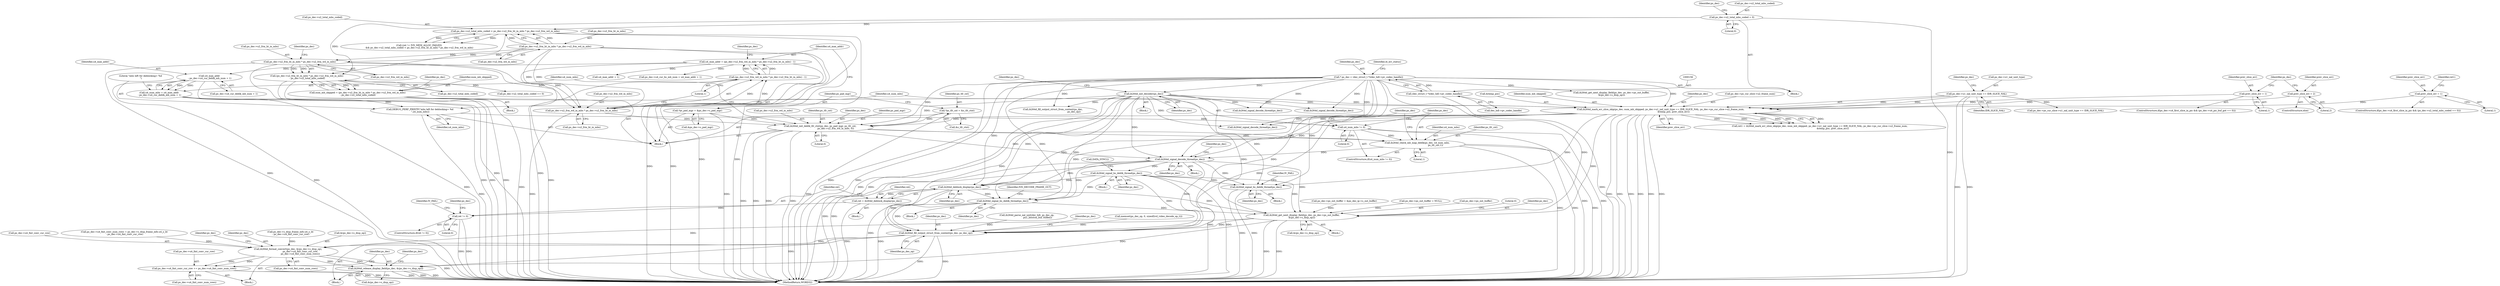 digraph "0_Android_7109ce3f8f90a28ca9f0ee6e14f6ac5e414c62cf@API" {
"1001721" [label="(Call,ih264d_signal_bs_deblk_thread(ps_dec))"];
"1001712" [label="(Call,ih264d_signal_decode_thread(ps_dec))"];
"1000896" [label="(Call,ih264d_init_decoder(ps_dec))"];
"1000153" [label="(Call,* ps_dec = (dec_struct_t *)(dec_hdl->pv_codec_handle))"];
"1000155" [label="(Call,(dec_struct_t *)(dec_hdl->pv_codec_handle))"];
"1001678" [label="(Call,ih264d_init_deblk_tfr_ctxt(ps_dec, ps_pad_mgr, ps_tfr_cxt,\n                                           ps_dec->u2_frm_wd_in_mbs, 0))"];
"1001541" [label="(Call,ih264d_mark_err_slice_skip(ps_dec, num_mb_skipped, ps_dec->u1_nal_unit_type == IDR_SLICE_NAL, ps_dec->ps_cur_slice->u2_frame_num,\n                                    &temp_poc, prev_slice_err))"];
"1001496" [label="(Call,num_mb_skipped = (ps_dec->u2_frm_ht_in_mbs * ps_dec->u2_frm_wd_in_mbs)\n - ps_dec->u2_total_mbs_coded)"];
"1001498" [label="(Call,(ps_dec->u2_frm_ht_in_mbs * ps_dec->u2_frm_wd_in_mbs)\n - ps_dec->u2_total_mbs_coded)"];
"1001499" [label="(Call,ps_dec->u2_frm_ht_in_mbs * ps_dec->u2_frm_wd_in_mbs)"];
"1001484" [label="(Call,ps_dec->u2_frm_ht_in_mbs * ps_dec->u2_frm_wd_in_mbs)"];
"1001480" [label="(Call,ps_dec->u2_total_mbs_coded < ps_dec->u2_frm_ht_in_mbs * ps_dec->u2_frm_wd_in_mbs)"];
"1000908" [label="(Call,ps_dec->u2_total_mbs_coded = 0)"];
"1001544" [label="(Call,ps_dec->u1_nal_unit_type == IDR_SLICE_NAL)"];
"1001519" [label="(Call,prev_slice_err = 1)"];
"1001536" [label="(Call,prev_slice_err = 1)"];
"1001523" [label="(Call,prev_slice_err = 2)"];
"1001654" [label="(Call,*ps_pad_mgr = &ps_dec->s_pad_mgr)"];
"1001649" [label="(Call,*ps_tfr_cxt = &s_tfr_ctxt)"];
"1001663" [label="(Call,ps_dec->u2_frm_wd_in_mbs * ps_dec->u2_frm_ht_in_mbs)"];
"1001702" [label="(Call,ih264d_check_mb_map_deblk(ps_dec, u4_num_mbs,\n                                                   ps_tfr_cxt,1))"];
"1001699" [label="(Call,u4_num_mbs != 0)"];
"1001695" [label="(Call,DEBUG_PERF_PRINTF(\"mbs left for deblocking= %d \n\",u4_num_mbs))"];
"1001686" [label="(Call,u4_num_mbs = u4_max_addr\n - ps_dec->u4_cur_deblk_mb_num + 1)"];
"1001688" [label="(Call,u4_max_addr\n - ps_dec->u4_cur_deblk_mb_num + 1)"];
"1001660" [label="(Call,u4_max_addr = (ps_dec->u2_frm_wd_in_mbs * ps_dec->u2_frm_ht_in_mbs) - 1)"];
"1001662" [label="(Call,(ps_dec->u2_frm_wd_in_mbs * ps_dec->u2_frm_ht_in_mbs) - 1)"];
"1001820" [label="(Call,ih264d_signal_bs_deblk_thread(ps_dec))"];
"1001876" [label="(Call,ih264d_deblock_display(ps_dec))"];
"1001874" [label="(Call,ret = ih264d_deblock_display(ps_dec))"];
"1001879" [label="(Call,ret != 0)"];
"1001998" [label="(Call,ih264d_signal_bs_deblk_thread(ps_dec))"];
"1002012" [label="(Call,ih264d_get_next_display_field(ps_dec, ps_dec->ps_out_buffer,\n &(ps_dec->s_disp_op)))"];
"1002040" [label="(Call,ih264d_fill_output_struct_from_context(ps_dec, ps_dec_op))"];
"1002071" [label="(Call,ih264d_format_convert(ps_dec, &(ps_dec->s_disp_op),\n                                  ps_dec->u4_fmt_conv_cur_row,\n                                  ps_dec->u4_fmt_conv_num_rows))"];
"1002083" [label="(Call,ps_dec->u4_fmt_conv_cur_row += ps_dec->u4_fmt_conv_num_rows)"];
"1002090" [label="(Call,ih264d_release_display_field(ps_dec, &(ps_dec->s_disp_op)))"];
"1001253" [label="(Call,ih264d_fill_output_struct_from_context(ps_dec,\n                                                           ps_dec_op))"];
"1001536" [label="(Call,prev_slice_err = 1)"];
"1001656" [label="(Call,&ps_dec->s_pad_mgr)"];
"1002041" [label="(Identifier,ps_dec)"];
"1001556" [label="(Identifier,prev_slice_err)"];
"1002073" [label="(Call,&(ps_dec->s_disp_op))"];
"1001874" [label="(Call,ret = ih264d_deblock_display(ps_dec))"];
"1001717" [label="(Identifier,ps_dec)"];
"1001551" [label="(Identifier,ps_dec)"];
"1000895" [label="(Block,)"];
"1001875" [label="(Identifier,ret)"];
"1001888" [label="(Identifier,ps_dec)"];
"1002012" [label="(Call,ih264d_get_next_display_field(ps_dec, ps_dec->ps_out_buffer,\n &(ps_dec->s_disp_op)))"];
"1001700" [label="(Identifier,u4_num_mbs)"];
"1001538" [label="(Literal,1)"];
"1001531" [label="(Call,ps_dec->u2_total_mbs_coded == 0)"];
"1001506" [label="(Call,ps_dec->u2_total_mbs_coded)"];
"1001500" [label="(Call,ps_dec->u2_frm_ht_in_mbs)"];
"1002077" [label="(Call,ps_dec->u4_fmt_conv_cur_row)"];
"1002091" [label="(Identifier,ps_dec)"];
"1002017" [label="(Call,&(ps_dec->s_disp_op))"];
"1001512" [label="(Identifier,ps_dec)"];
"1002100" [label="(Identifier,ps_dec)"];
"1001667" [label="(Call,ps_dec->u2_frm_ht_in_mbs)"];
"1001820" [label="(Call,ih264d_signal_bs_deblk_thread(ps_dec))"];
"1001476" [label="(Call,(ret != IVD_MEM_ALLOC_FAILED)\n && ps_dec->u2_total_mbs_coded < ps_dec->u2_frm_ht_in_mbs * ps_dec->u2_frm_wd_in_mbs)"];
"1002090" [label="(Call,ih264d_release_display_field(ps_dec, &(ps_dec->s_disp_op)))"];
"1002057" [label="(Block,)"];
"1001675" [label="(Call,u4_max_addr + 1)"];
"1001704" [label="(Identifier,u4_num_mbs)"];
"1002011" [label="(Block,)"];
"1001720" [label="(Block,)"];
"1001876" [label="(Call,ih264d_deblock_display(ps_dec))"];
"1002000" [label="(Block,)"];
"1001484" [label="(Call,ps_dec->u2_frm_ht_in_mbs * ps_dec->u2_frm_wd_in_mbs)"];
"1001291" [label="(Call,ih264d_parse_nal_unit(dec_hdl, ps_dec_op,\n                              pu1_bitstrm_buf, buflen))"];
"1001496" [label="(Call,num_mb_skipped = (ps_dec->u2_frm_ht_in_mbs * ps_dec->u2_frm_wd_in_mbs)\n - ps_dec->u2_total_mbs_coded)"];
"1001189" [label="(Call,ih264d_signal_decode_thread(ps_dec))"];
"1001644" [label="(Block,)"];
"1000324" [label="(Call,ps_dec->ps_out_buffer = &ps_dec_ip->s_out_buffer)"];
"1002072" [label="(Identifier,ps_dec)"];
"1001662" [label="(Call,(ps_dec->u2_frm_wd_in_mbs * ps_dec->u2_frm_ht_in_mbs) - 1)"];
"1000311" [label="(Call,ps_dec->ps_out_buffer = NULL)"];
"1001650" [label="(Identifier,ps_tfr_cxt)"];
"1001673" [label="(Identifier,ps_dec)"];
"1001695" [label="(Call,DEBUG_PERF_PRINTF(\"mbs left for deblocking= %d \n\",u4_num_mbs))"];
"1001699" [label="(Call,u4_num_mbs != 0)"];
"1002071" [label="(Call,ih264d_format_convert(ps_dec, &(ps_dec->s_disp_op),\n                                  ps_dec->u4_fmt_conv_cur_row,\n                                  ps_dec->u4_fmt_conv_num_rows))"];
"1001539" [label="(Call,ret1 = ih264d_mark_err_slice_skip(ps_dec, num_mb_skipped, ps_dec->u1_nal_unit_type == IDR_SLICE_NAL, ps_dec->ps_cur_slice->u2_frame_num,\n                                    &temp_poc, prev_slice_err))"];
"1001660" [label="(Call,u4_max_addr = (ps_dec->u2_frm_wd_in_mbs * ps_dec->u2_frm_ht_in_mbs) - 1)"];
"1001687" [label="(Identifier,u4_num_mbs)"];
"1002014" [label="(Call,ps_dec->ps_out_buffer)"];
"1001712" [label="(Call,ih264d_signal_decode_thread(ps_dec))"];
"1001879" [label="(Call,ret != 0)"];
"1001671" [label="(Call,ps_dec->u4_cur_bs_mb_num = u4_max_addr + 1)"];
"1000151" [label="(Block,)"];
"1001997" [label="(Block,)"];
"1001520" [label="(Identifier,prev_slice_err)"];
"1001680" [label="(Identifier,ps_pad_mgr)"];
"1001498" [label="(Call,(ps_dec->u2_frm_ht_in_mbs * ps_dec->u2_frm_wd_in_mbs)\n - ps_dec->u2_total_mbs_coded)"];
"1001497" [label="(Identifier,num_mb_skipped)"];
"1001705" [label="(Identifier,ps_tfr_cxt)"];
"1001713" [label="(Identifier,ps_dec)"];
"1000713" [label="(Call,ih264d_get_next_display_field(ps_dec, ps_dec->ps_out_buffer,\n &(ps_dec->s_disp_op)))"];
"1001649" [label="(Call,*ps_tfr_cxt = &s_tfr_ctxt)"];
"1000155" [label="(Call,(dec_struct_t *)(dec_hdl->pv_codec_handle))"];
"1000897" [label="(Identifier,ps_dec)"];
"1001661" [label="(Identifier,u4_max_addr)"];
"1001706" [label="(Literal,1)"];
"1001480" [label="(Call,ps_dec->u2_total_mbs_coded < ps_dec->u2_frm_ht_in_mbs * ps_dec->u2_frm_wd_in_mbs)"];
"1001701" [label="(Literal,0)"];
"1001821" [label="(Identifier,ps_dec)"];
"1001682" [label="(Call,ps_dec->u2_frm_wd_in_mbs)"];
"1001526" [label="(ControlStructure,if(ps_dec->u4_first_slice_in_pic && (ps_dec->u2_total_mbs_coded == 0)))"];
"1001545" [label="(Call,ps_dec->u1_nal_unit_type)"];
"1001999" [label="(Identifier,ps_dec)"];
"1001881" [label="(Literal,0)"];
"1001519" [label="(Call,prev_slice_err = 1)"];
"1000908" [label="(Call,ps_dec->u2_total_mbs_coded = 0)"];
"1001481" [label="(Call,ps_dec->u2_total_mbs_coded)"];
"1001403" [label="(Call,ih264d_signal_decode_thread(ps_dec))"];
"1001697" [label="(Identifier,u4_num_mbs)"];
"1001904" [label="(Call,ps_dec->ps_cur_slice->u1_nal_unit_type == IDR_SLICE_NAL)"];
"1001589" [label="(Call,ih264d_signal_decode_thread(ps_dec))"];
"1001678" [label="(Call,ih264d_init_deblk_tfr_ctxt(ps_dec, ps_pad_mgr, ps_tfr_cxt,\n                                           ps_dec->u2_frm_wd_in_mbs, 0))"];
"1002046" [label="(Identifier,ps_dec)"];
"1001880" [label="(Identifier,ret)"];
"1001688" [label="(Call,u4_max_addr\n - ps_dec->u4_cur_deblk_mb_num + 1)"];
"1001696" [label="(Literal,\"mbs left for deblocking= %d \n\")"];
"1002087" [label="(Call,ps_dec->u4_fmt_conv_num_rows)"];
"1000912" [label="(Literal,0)"];
"1001540" [label="(Identifier,ret1)"];
"1001877" [label="(Identifier,ps_dec)"];
"1001616" [label="(Block,)"];
"1001499" [label="(Call,ps_dec->u2_frm_ht_in_mbs * ps_dec->u2_frm_wd_in_mbs)"];
"1002040" [label="(Call,ih264d_fill_output_struct_from_context(ps_dec, ps_dec_op))"];
"1001690" [label="(Call,ps_dec->u4_cur_deblk_mb_num + 1)"];
"1002042" [label="(Identifier,ps_dec_op)"];
"1001819" [label="(Block,)"];
"1002080" [label="(Call,ps_dec->u4_fmt_conv_num_rows)"];
"1002092" [label="(Call,&(ps_dec->s_disp_op))"];
"1001521" [label="(Literal,1)"];
"1002160" [label="(MethodReturn,WORD32)"];
"1001878" [label="(ControlStructure,if(ret != 0))"];
"1001884" [label="(Identifier,IV_FAIL)"];
"1001703" [label="(Identifier,ps_dec)"];
"1001685" [label="(Literal,0)"];
"1000896" [label="(Call,ih264d_init_decoder(ps_dec))"];
"1001488" [label="(Call,ps_dec->u2_frm_wd_in_mbs)"];
"1001542" [label="(Identifier,ps_dec)"];
"1001998" [label="(Call,ih264d_signal_bs_deblk_thread(ps_dec))"];
"1001681" [label="(Identifier,ps_tfr_cxt)"];
"1001721" [label="(Call,ih264d_signal_bs_deblk_thread(ps_dec))"];
"1001663" [label="(Call,ps_dec->u2_frm_wd_in_mbs * ps_dec->u2_frm_ht_in_mbs)"];
"1001664" [label="(Call,ps_dec->u2_frm_wd_in_mbs)"];
"1001524" [label="(Identifier,prev_slice_err)"];
"1001709" [label="(Identifier,ps_dec)"];
"1001507" [label="(Identifier,ps_dec)"];
"1000154" [label="(Identifier,ps_dec)"];
"1001548" [label="(Identifier,IDR_SLICE_NAL)"];
"1001537" [label="(Identifier,prev_slice_err)"];
"1001491" [label="(Block,)"];
"1001529" [label="(Identifier,ps_dec)"];
"1001823" [label="(Identifier,IV_FAIL)"];
"1001655" [label="(Identifier,ps_pad_mgr)"];
"1001549" [label="(Call,ps_dec->ps_cur_slice->u2_frame_num)"];
"1000153" [label="(Call,* ps_dec = (dec_struct_t *)(dec_hdl->pv_codec_handle))"];
"1002062" [label="(Call,ps_dec->s_disp_frame_info.u4_y_ht\n - ps_dec->u4_fmt_conv_cur_row)"];
"1001523" [label="(Call,prev_slice_err = 2)"];
"1001544" [label="(Call,ps_dec->u1_nal_unit_type == IDR_SLICE_NAL)"];
"1001723" [label="(Call,DATA_SYNC())"];
"1002084" [label="(Call,ps_dec->u4_fmt_conv_cur_row)"];
"1002023" [label="(Literal,0)"];
"1001702" [label="(Call,ih264d_check_mb_map_deblk(ps_dec, u4_num_mbs,\n                                                   ps_tfr_cxt,1))"];
"1001525" [label="(Literal,2)"];
"1001722" [label="(Identifier,ps_dec)"];
"1001554" [label="(Call,&temp_poc)"];
"1001485" [label="(Call,ps_dec->u2_frm_ht_in_mbs)"];
"1001698" [label="(ControlStructure,if(u4_num_mbs != 0))"];
"1001543" [label="(Identifier,num_mb_skipped)"];
"1002058" [label="(Call,ps_dec->u4_fmt_conv_num_rows = ps_dec->s_disp_frame_info.u4_y_ht\n - ps_dec->u4_fmt_conv_cur_row)"];
"1001541" [label="(Call,ih264d_mark_err_slice_skip(ps_dec, num_mb_skipped, ps_dec->u1_nal_unit_type == IDR_SLICE_NAL, ps_dec->ps_cur_slice->u2_frame_num,\n                                    &temp_poc, prev_slice_err))"];
"1002085" [label="(Identifier,ps_dec)"];
"1001522" [label="(ControlStructure,else)"];
"1000915" [label="(Identifier,ps_dec)"];
"1002004" [label="(Identifier,IVD_DECODE_FRAME_OUT)"];
"1001686" [label="(Call,u4_num_mbs = u4_max_addr\n - ps_dec->u4_cur_deblk_mb_num + 1)"];
"1001873" [label="(Block,)"];
"1001670" [label="(Literal,1)"];
"1001654" [label="(Call,*ps_pad_mgr = &ps_dec->s_pad_mgr)"];
"1001503" [label="(Call,ps_dec->u2_frm_wd_in_mbs)"];
"1002013" [label="(Identifier,ps_dec)"];
"1000227" [label="(Call,memset(ps_dec_op, 0, sizeof(ivd_video_decode_op_t)))"];
"1000162" [label="(Identifier,i4_err_status)"];
"1001509" [label="(ControlStructure,if(ps_dec->u4_first_slice_in_pic && (ps_dec->u4_pic_buf_got == 0)))"];
"1000900" [label="(Identifier,ps_dec)"];
"1001689" [label="(Identifier,u4_max_addr)"];
"1002083" [label="(Call,ps_dec->u4_fmt_conv_cur_row += ps_dec->u4_fmt_conv_num_rows)"];
"1001651" [label="(Call,&s_tfr_ctxt)"];
"1000157" [label="(Call,dec_hdl->pv_codec_handle)"];
"1000909" [label="(Call,ps_dec->u2_total_mbs_coded)"];
"1001679" [label="(Identifier,ps_dec)"];
"1001721" -> "1001720"  [label="AST: "];
"1001721" -> "1001722"  [label="CFG: "];
"1001722" -> "1001721"  [label="AST: "];
"1001723" -> "1001721"  [label="CFG: "];
"1001721" -> "1002160"  [label="DDG: "];
"1001721" -> "1002160"  [label="DDG: "];
"1001712" -> "1001721"  [label="DDG: "];
"1001721" -> "1001820"  [label="DDG: "];
"1001721" -> "1001876"  [label="DDG: "];
"1001721" -> "1001998"  [label="DDG: "];
"1001721" -> "1002012"  [label="DDG: "];
"1001721" -> "1002040"  [label="DDG: "];
"1001712" -> "1001616"  [label="AST: "];
"1001712" -> "1001713"  [label="CFG: "];
"1001713" -> "1001712"  [label="AST: "];
"1001717" -> "1001712"  [label="CFG: "];
"1001712" -> "1002160"  [label="DDG: "];
"1001712" -> "1002160"  [label="DDG: "];
"1000896" -> "1001712"  [label="DDG: "];
"1001678" -> "1001712"  [label="DDG: "];
"1001541" -> "1001712"  [label="DDG: "];
"1000153" -> "1001712"  [label="DDG: "];
"1001702" -> "1001712"  [label="DDG: "];
"1001712" -> "1001820"  [label="DDG: "];
"1001712" -> "1001876"  [label="DDG: "];
"1001712" -> "1001998"  [label="DDG: "];
"1001712" -> "1002012"  [label="DDG: "];
"1001712" -> "1002040"  [label="DDG: "];
"1000896" -> "1000895"  [label="AST: "];
"1000896" -> "1000897"  [label="CFG: "];
"1000897" -> "1000896"  [label="AST: "];
"1000900" -> "1000896"  [label="CFG: "];
"1000896" -> "1002160"  [label="DDG: "];
"1000896" -> "1002160"  [label="DDG: "];
"1000153" -> "1000896"  [label="DDG: "];
"1000896" -> "1001189"  [label="DDG: "];
"1000896" -> "1001253"  [label="DDG: "];
"1000896" -> "1001403"  [label="DDG: "];
"1000896" -> "1001541"  [label="DDG: "];
"1000896" -> "1001589"  [label="DDG: "];
"1000896" -> "1001678"  [label="DDG: "];
"1000896" -> "1001820"  [label="DDG: "];
"1000896" -> "1001876"  [label="DDG: "];
"1000896" -> "1001998"  [label="DDG: "];
"1000896" -> "1002012"  [label="DDG: "];
"1000896" -> "1002040"  [label="DDG: "];
"1000153" -> "1000151"  [label="AST: "];
"1000153" -> "1000155"  [label="CFG: "];
"1000154" -> "1000153"  [label="AST: "];
"1000155" -> "1000153"  [label="AST: "];
"1000162" -> "1000153"  [label="CFG: "];
"1000153" -> "1002160"  [label="DDG: "];
"1000153" -> "1002160"  [label="DDG: "];
"1000155" -> "1000153"  [label="DDG: "];
"1000153" -> "1000713"  [label="DDG: "];
"1000153" -> "1001189"  [label="DDG: "];
"1000153" -> "1001253"  [label="DDG: "];
"1000153" -> "1001403"  [label="DDG: "];
"1000153" -> "1001541"  [label="DDG: "];
"1000153" -> "1001589"  [label="DDG: "];
"1000153" -> "1001678"  [label="DDG: "];
"1000153" -> "1001820"  [label="DDG: "];
"1000153" -> "1001876"  [label="DDG: "];
"1000153" -> "1001998"  [label="DDG: "];
"1000153" -> "1002012"  [label="DDG: "];
"1000153" -> "1002040"  [label="DDG: "];
"1000155" -> "1000157"  [label="CFG: "];
"1000156" -> "1000155"  [label="AST: "];
"1000157" -> "1000155"  [label="AST: "];
"1000155" -> "1002160"  [label="DDG: "];
"1001678" -> "1001644"  [label="AST: "];
"1001678" -> "1001685"  [label="CFG: "];
"1001679" -> "1001678"  [label="AST: "];
"1001680" -> "1001678"  [label="AST: "];
"1001681" -> "1001678"  [label="AST: "];
"1001682" -> "1001678"  [label="AST: "];
"1001685" -> "1001678"  [label="AST: "];
"1001687" -> "1001678"  [label="CFG: "];
"1001678" -> "1002160"  [label="DDG: "];
"1001678" -> "1002160"  [label="DDG: "];
"1001678" -> "1002160"  [label="DDG: "];
"1001678" -> "1002160"  [label="DDG: "];
"1001541" -> "1001678"  [label="DDG: "];
"1001654" -> "1001678"  [label="DDG: "];
"1001649" -> "1001678"  [label="DDG: "];
"1001663" -> "1001678"  [label="DDG: "];
"1001678" -> "1001702"  [label="DDG: "];
"1001678" -> "1001702"  [label="DDG: "];
"1001541" -> "1001539"  [label="AST: "];
"1001541" -> "1001556"  [label="CFG: "];
"1001542" -> "1001541"  [label="AST: "];
"1001543" -> "1001541"  [label="AST: "];
"1001544" -> "1001541"  [label="AST: "];
"1001549" -> "1001541"  [label="AST: "];
"1001554" -> "1001541"  [label="AST: "];
"1001556" -> "1001541"  [label="AST: "];
"1001539" -> "1001541"  [label="CFG: "];
"1001541" -> "1002160"  [label="DDG: "];
"1001541" -> "1002160"  [label="DDG: "];
"1001541" -> "1002160"  [label="DDG: "];
"1001541" -> "1002160"  [label="DDG: "];
"1001541" -> "1002160"  [label="DDG: "];
"1001541" -> "1002160"  [label="DDG: "];
"1001541" -> "1001539"  [label="DDG: "];
"1001541" -> "1001539"  [label="DDG: "];
"1001541" -> "1001539"  [label="DDG: "];
"1001541" -> "1001539"  [label="DDG: "];
"1001541" -> "1001539"  [label="DDG: "];
"1001541" -> "1001539"  [label="DDG: "];
"1001496" -> "1001541"  [label="DDG: "];
"1001544" -> "1001541"  [label="DDG: "];
"1001544" -> "1001541"  [label="DDG: "];
"1001519" -> "1001541"  [label="DDG: "];
"1001536" -> "1001541"  [label="DDG: "];
"1001523" -> "1001541"  [label="DDG: "];
"1001541" -> "1001589"  [label="DDG: "];
"1001541" -> "1001820"  [label="DDG: "];
"1001541" -> "1001876"  [label="DDG: "];
"1001541" -> "1001998"  [label="DDG: "];
"1001541" -> "1002012"  [label="DDG: "];
"1001541" -> "1002040"  [label="DDG: "];
"1001496" -> "1001491"  [label="AST: "];
"1001496" -> "1001498"  [label="CFG: "];
"1001497" -> "1001496"  [label="AST: "];
"1001498" -> "1001496"  [label="AST: "];
"1001512" -> "1001496"  [label="CFG: "];
"1001496" -> "1002160"  [label="DDG: "];
"1001498" -> "1001496"  [label="DDG: "];
"1001498" -> "1001496"  [label="DDG: "];
"1001498" -> "1001506"  [label="CFG: "];
"1001499" -> "1001498"  [label="AST: "];
"1001506" -> "1001498"  [label="AST: "];
"1001498" -> "1002160"  [label="DDG: "];
"1001498" -> "1002160"  [label="DDG: "];
"1001499" -> "1001498"  [label="DDG: "];
"1001499" -> "1001498"  [label="DDG: "];
"1001480" -> "1001498"  [label="DDG: "];
"1000908" -> "1001498"  [label="DDG: "];
"1001498" -> "1001531"  [label="DDG: "];
"1001499" -> "1001503"  [label="CFG: "];
"1001500" -> "1001499"  [label="AST: "];
"1001503" -> "1001499"  [label="AST: "];
"1001507" -> "1001499"  [label="CFG: "];
"1001499" -> "1002160"  [label="DDG: "];
"1001499" -> "1002160"  [label="DDG: "];
"1001484" -> "1001499"  [label="DDG: "];
"1001484" -> "1001499"  [label="DDG: "];
"1001499" -> "1001663"  [label="DDG: "];
"1001499" -> "1001663"  [label="DDG: "];
"1001484" -> "1001480"  [label="AST: "];
"1001484" -> "1001488"  [label="CFG: "];
"1001485" -> "1001484"  [label="AST: "];
"1001488" -> "1001484"  [label="AST: "];
"1001480" -> "1001484"  [label="CFG: "];
"1001484" -> "1002160"  [label="DDG: "];
"1001484" -> "1002160"  [label="DDG: "];
"1001484" -> "1001480"  [label="DDG: "];
"1001484" -> "1001480"  [label="DDG: "];
"1001484" -> "1001663"  [label="DDG: "];
"1001484" -> "1001663"  [label="DDG: "];
"1001480" -> "1001476"  [label="AST: "];
"1001481" -> "1001480"  [label="AST: "];
"1001476" -> "1001480"  [label="CFG: "];
"1001480" -> "1002160"  [label="DDG: "];
"1001480" -> "1002160"  [label="DDG: "];
"1001480" -> "1001476"  [label="DDG: "];
"1001480" -> "1001476"  [label="DDG: "];
"1000908" -> "1001480"  [label="DDG: "];
"1000908" -> "1000151"  [label="AST: "];
"1000908" -> "1000912"  [label="CFG: "];
"1000909" -> "1000908"  [label="AST: "];
"1000912" -> "1000908"  [label="AST: "];
"1000915" -> "1000908"  [label="CFG: "];
"1000908" -> "1002160"  [label="DDG: "];
"1001544" -> "1001548"  [label="CFG: "];
"1001545" -> "1001544"  [label="AST: "];
"1001548" -> "1001544"  [label="AST: "];
"1001551" -> "1001544"  [label="CFG: "];
"1001544" -> "1002160"  [label="DDG: "];
"1001544" -> "1002160"  [label="DDG: "];
"1001544" -> "1001904"  [label="DDG: "];
"1001519" -> "1001509"  [label="AST: "];
"1001519" -> "1001521"  [label="CFG: "];
"1001520" -> "1001519"  [label="AST: "];
"1001521" -> "1001519"  [label="AST: "];
"1001529" -> "1001519"  [label="CFG: "];
"1001536" -> "1001526"  [label="AST: "];
"1001536" -> "1001538"  [label="CFG: "];
"1001537" -> "1001536"  [label="AST: "];
"1001538" -> "1001536"  [label="AST: "];
"1001540" -> "1001536"  [label="CFG: "];
"1001523" -> "1001522"  [label="AST: "];
"1001523" -> "1001525"  [label="CFG: "];
"1001524" -> "1001523"  [label="AST: "];
"1001525" -> "1001523"  [label="AST: "];
"1001529" -> "1001523"  [label="CFG: "];
"1001654" -> "1001644"  [label="AST: "];
"1001654" -> "1001656"  [label="CFG: "];
"1001655" -> "1001654"  [label="AST: "];
"1001656" -> "1001654"  [label="AST: "];
"1001661" -> "1001654"  [label="CFG: "];
"1001654" -> "1002160"  [label="DDG: "];
"1001649" -> "1001644"  [label="AST: "];
"1001649" -> "1001651"  [label="CFG: "];
"1001650" -> "1001649"  [label="AST: "];
"1001651" -> "1001649"  [label="AST: "];
"1001655" -> "1001649"  [label="CFG: "];
"1001649" -> "1002160"  [label="DDG: "];
"1001663" -> "1001662"  [label="AST: "];
"1001663" -> "1001667"  [label="CFG: "];
"1001664" -> "1001663"  [label="AST: "];
"1001667" -> "1001663"  [label="AST: "];
"1001670" -> "1001663"  [label="CFG: "];
"1001663" -> "1002160"  [label="DDG: "];
"1001663" -> "1001662"  [label="DDG: "];
"1001663" -> "1001662"  [label="DDG: "];
"1001702" -> "1001698"  [label="AST: "];
"1001702" -> "1001706"  [label="CFG: "];
"1001703" -> "1001702"  [label="AST: "];
"1001704" -> "1001702"  [label="AST: "];
"1001705" -> "1001702"  [label="AST: "];
"1001706" -> "1001702"  [label="AST: "];
"1001709" -> "1001702"  [label="CFG: "];
"1001702" -> "1002160"  [label="DDG: "];
"1001702" -> "1002160"  [label="DDG: "];
"1001702" -> "1002160"  [label="DDG: "];
"1001699" -> "1001702"  [label="DDG: "];
"1001699" -> "1001698"  [label="AST: "];
"1001699" -> "1001701"  [label="CFG: "];
"1001700" -> "1001699"  [label="AST: "];
"1001701" -> "1001699"  [label="AST: "];
"1001703" -> "1001699"  [label="CFG: "];
"1001709" -> "1001699"  [label="CFG: "];
"1001699" -> "1002160"  [label="DDG: "];
"1001699" -> "1002160"  [label="DDG: "];
"1001695" -> "1001699"  [label="DDG: "];
"1001695" -> "1001644"  [label="AST: "];
"1001695" -> "1001697"  [label="CFG: "];
"1001696" -> "1001695"  [label="AST: "];
"1001697" -> "1001695"  [label="AST: "];
"1001700" -> "1001695"  [label="CFG: "];
"1001695" -> "1002160"  [label="DDG: "];
"1001686" -> "1001695"  [label="DDG: "];
"1001686" -> "1001644"  [label="AST: "];
"1001686" -> "1001688"  [label="CFG: "];
"1001687" -> "1001686"  [label="AST: "];
"1001688" -> "1001686"  [label="AST: "];
"1001696" -> "1001686"  [label="CFG: "];
"1001686" -> "1002160"  [label="DDG: "];
"1001688" -> "1001686"  [label="DDG: "];
"1001688" -> "1001686"  [label="DDG: "];
"1001688" -> "1001690"  [label="CFG: "];
"1001689" -> "1001688"  [label="AST: "];
"1001690" -> "1001688"  [label="AST: "];
"1001688" -> "1002160"  [label="DDG: "];
"1001688" -> "1002160"  [label="DDG: "];
"1001660" -> "1001688"  [label="DDG: "];
"1001660" -> "1001644"  [label="AST: "];
"1001660" -> "1001662"  [label="CFG: "];
"1001661" -> "1001660"  [label="AST: "];
"1001662" -> "1001660"  [label="AST: "];
"1001673" -> "1001660"  [label="CFG: "];
"1001660" -> "1002160"  [label="DDG: "];
"1001662" -> "1001660"  [label="DDG: "];
"1001662" -> "1001660"  [label="DDG: "];
"1001660" -> "1001671"  [label="DDG: "];
"1001660" -> "1001675"  [label="DDG: "];
"1001662" -> "1001670"  [label="CFG: "];
"1001670" -> "1001662"  [label="AST: "];
"1001662" -> "1002160"  [label="DDG: "];
"1001820" -> "1001819"  [label="AST: "];
"1001820" -> "1001821"  [label="CFG: "];
"1001821" -> "1001820"  [label="AST: "];
"1001823" -> "1001820"  [label="CFG: "];
"1001820" -> "1002160"  [label="DDG: "];
"1001820" -> "1002160"  [label="DDG: "];
"1001876" -> "1001874"  [label="AST: "];
"1001876" -> "1001877"  [label="CFG: "];
"1001877" -> "1001876"  [label="AST: "];
"1001874" -> "1001876"  [label="CFG: "];
"1001876" -> "1002160"  [label="DDG: "];
"1001876" -> "1001874"  [label="DDG: "];
"1001876" -> "1001998"  [label="DDG: "];
"1001876" -> "1002012"  [label="DDG: "];
"1001876" -> "1002040"  [label="DDG: "];
"1001874" -> "1001873"  [label="AST: "];
"1001875" -> "1001874"  [label="AST: "];
"1001880" -> "1001874"  [label="CFG: "];
"1001874" -> "1002160"  [label="DDG: "];
"1001874" -> "1001879"  [label="DDG: "];
"1001879" -> "1001878"  [label="AST: "];
"1001879" -> "1001881"  [label="CFG: "];
"1001880" -> "1001879"  [label="AST: "];
"1001881" -> "1001879"  [label="AST: "];
"1001884" -> "1001879"  [label="CFG: "];
"1001888" -> "1001879"  [label="CFG: "];
"1001879" -> "1002160"  [label="DDG: "];
"1001879" -> "1002160"  [label="DDG: "];
"1001998" -> "1001997"  [label="AST: "];
"1001998" -> "1001999"  [label="CFG: "];
"1001999" -> "1001998"  [label="AST: "];
"1002004" -> "1001998"  [label="CFG: "];
"1001998" -> "1002160"  [label="DDG: "];
"1001998" -> "1002012"  [label="DDG: "];
"1001998" -> "1002040"  [label="DDG: "];
"1002012" -> "1002011"  [label="AST: "];
"1002012" -> "1002017"  [label="CFG: "];
"1002013" -> "1002012"  [label="AST: "];
"1002014" -> "1002012"  [label="AST: "];
"1002017" -> "1002012"  [label="AST: "];
"1002023" -> "1002012"  [label="CFG: "];
"1002012" -> "1002160"  [label="DDG: "];
"1002012" -> "1002160"  [label="DDG: "];
"1000311" -> "1002012"  [label="DDG: "];
"1000324" -> "1002012"  [label="DDG: "];
"1002012" -> "1002040"  [label="DDG: "];
"1002012" -> "1002071"  [label="DDG: "];
"1002012" -> "1002090"  [label="DDG: "];
"1002040" -> "1002000"  [label="AST: "];
"1002040" -> "1002042"  [label="CFG: "];
"1002041" -> "1002040"  [label="AST: "];
"1002042" -> "1002040"  [label="AST: "];
"1002046" -> "1002040"  [label="CFG: "];
"1002040" -> "1002160"  [label="DDG: "];
"1002040" -> "1002160"  [label="DDG: "];
"1001291" -> "1002040"  [label="DDG: "];
"1000227" -> "1002040"  [label="DDG: "];
"1002040" -> "1002071"  [label="DDG: "];
"1002040" -> "1002090"  [label="DDG: "];
"1002071" -> "1002057"  [label="AST: "];
"1002071" -> "1002080"  [label="CFG: "];
"1002072" -> "1002071"  [label="AST: "];
"1002073" -> "1002071"  [label="AST: "];
"1002077" -> "1002071"  [label="AST: "];
"1002080" -> "1002071"  [label="AST: "];
"1002085" -> "1002071"  [label="CFG: "];
"1002071" -> "1002160"  [label="DDG: "];
"1002062" -> "1002071"  [label="DDG: "];
"1002058" -> "1002071"  [label="DDG: "];
"1002071" -> "1002083"  [label="DDG: "];
"1002071" -> "1002083"  [label="DDG: "];
"1002071" -> "1002090"  [label="DDG: "];
"1002071" -> "1002090"  [label="DDG: "];
"1002083" -> "1002057"  [label="AST: "];
"1002083" -> "1002087"  [label="CFG: "];
"1002084" -> "1002083"  [label="AST: "];
"1002087" -> "1002083"  [label="AST: "];
"1002091" -> "1002083"  [label="CFG: "];
"1002083" -> "1002160"  [label="DDG: "];
"1002083" -> "1002160"  [label="DDG: "];
"1002090" -> "1002000"  [label="AST: "];
"1002090" -> "1002092"  [label="CFG: "];
"1002091" -> "1002090"  [label="AST: "];
"1002092" -> "1002090"  [label="AST: "];
"1002100" -> "1002090"  [label="CFG: "];
"1002090" -> "1002160"  [label="DDG: "];
"1002090" -> "1002160"  [label="DDG: "];
"1002090" -> "1002160"  [label="DDG: "];
}
